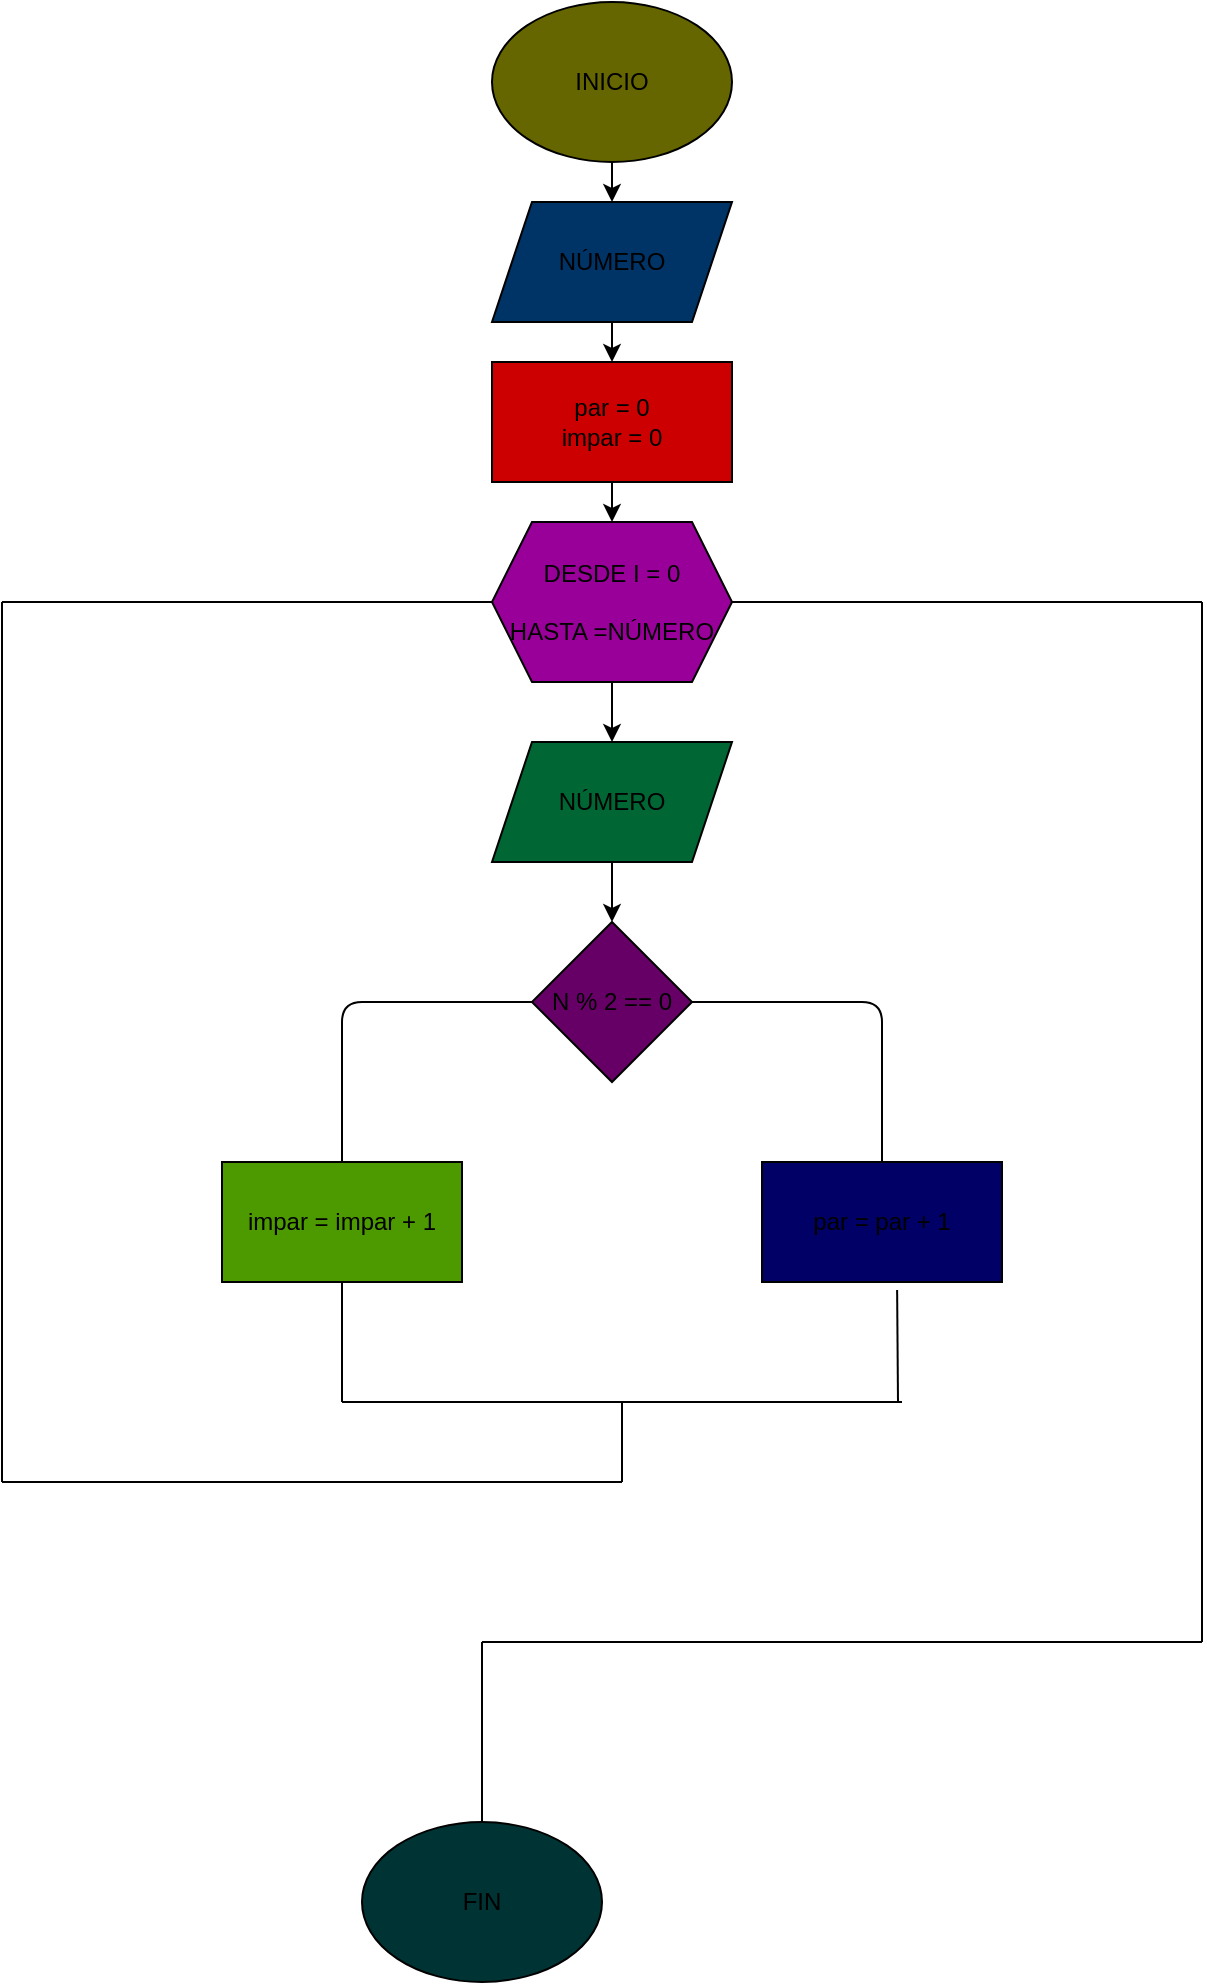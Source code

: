 <mxfile>
    <diagram id="0quYbZmT49Kp47GULsC0" name="Page-1">
        <mxGraphModel dx="986" dy="576" grid="1" gridSize="10" guides="1" tooltips="1" connect="1" arrows="1" fold="1" page="1" pageScale="1" pageWidth="850" pageHeight="1100" math="0" shadow="0">
            <root>
                <mxCell id="0"/>
                <mxCell id="1" parent="0"/>
                <mxCell id="4" value="" style="edgeStyle=none;html=1;exitX=0.5;exitY=1;exitDx=0;exitDy=0;" edge="1" parent="1" source="22" target="3">
                    <mxGeometry relative="1" as="geometry">
                        <mxPoint x="425" y="180" as="sourcePoint"/>
                    </mxGeometry>
                </mxCell>
                <mxCell id="7" value="" style="edgeStyle=none;html=1;" edge="1" parent="1" source="2" target="6">
                    <mxGeometry relative="1" as="geometry"/>
                </mxCell>
                <mxCell id="2" value="INICIO" style="ellipse;whiteSpace=wrap;html=1;fillColor=#666600;" vertex="1" parent="1">
                    <mxGeometry x="365" y="20" width="120" height="80" as="geometry"/>
                </mxCell>
                <mxCell id="11" value="" style="edgeStyle=none;html=1;" edge="1" parent="1" source="3" target="10">
                    <mxGeometry relative="1" as="geometry"/>
                </mxCell>
                <mxCell id="3" value="DESDE I = 0&lt;br&gt;&lt;br&gt;HASTA =NÚMERO&lt;br&gt;" style="shape=hexagon;perimeter=hexagonPerimeter2;whiteSpace=wrap;html=1;fixedSize=1;fillColor=#990099;" vertex="1" parent="1">
                    <mxGeometry x="365" y="280" width="120" height="80" as="geometry"/>
                </mxCell>
                <mxCell id="23" style="edgeStyle=none;html=1;" edge="1" parent="1" source="6" target="22">
                    <mxGeometry relative="1" as="geometry"/>
                </mxCell>
                <mxCell id="6" value="NÚMERO" style="shape=parallelogram;perimeter=parallelogramPerimeter;whiteSpace=wrap;html=1;fixedSize=1;fillColor=#003366;" vertex="1" parent="1">
                    <mxGeometry x="365" y="120" width="120" height="60" as="geometry"/>
                </mxCell>
                <mxCell id="15" value="" style="edgeStyle=none;html=1;" edge="1" parent="1" source="10" target="14">
                    <mxGeometry relative="1" as="geometry"/>
                </mxCell>
                <mxCell id="10" value="NÚMERO" style="shape=parallelogram;perimeter=parallelogramPerimeter;whiteSpace=wrap;html=1;fixedSize=1;fillColor=#006633;" vertex="1" parent="1">
                    <mxGeometry x="365" y="390" width="120" height="60" as="geometry"/>
                </mxCell>
                <mxCell id="14" value="N % 2 == 0" style="rhombus;whiteSpace=wrap;html=1;fillColor=#660066;" vertex="1" parent="1">
                    <mxGeometry x="385" y="480" width="80" height="80" as="geometry"/>
                </mxCell>
                <mxCell id="16" value="" style="endArrow=none;html=1;exitX=1;exitY=0.5;exitDx=0;exitDy=0;" edge="1" parent="1" source="14" target="17">
                    <mxGeometry width="50" height="50" relative="1" as="geometry">
                        <mxPoint x="400" y="600" as="sourcePoint"/>
                        <mxPoint x="450" y="550" as="targetPoint"/>
                        <Array as="points">
                            <mxPoint x="560" y="520"/>
                        </Array>
                    </mxGeometry>
                </mxCell>
                <mxCell id="17" value="par = par + 1" style="rounded=0;whiteSpace=wrap;html=1;fillColor=#000066;" vertex="1" parent="1">
                    <mxGeometry x="500" y="600" width="120" height="60" as="geometry"/>
                </mxCell>
                <mxCell id="20" value="impar = impar + 1" style="rounded=0;whiteSpace=wrap;html=1;fillColor=#4D9900;" vertex="1" parent="1">
                    <mxGeometry x="230" y="600" width="120" height="60" as="geometry"/>
                </mxCell>
                <mxCell id="21" value="" style="endArrow=none;html=1;entryX=0;entryY=0.5;entryDx=0;entryDy=0;exitX=0.5;exitY=0;exitDx=0;exitDy=0;" edge="1" parent="1" source="20" target="14">
                    <mxGeometry width="50" height="50" relative="1" as="geometry">
                        <mxPoint x="315" y="575" as="sourcePoint"/>
                        <mxPoint x="365" y="525" as="targetPoint"/>
                        <Array as="points">
                            <mxPoint x="290" y="520"/>
                        </Array>
                    </mxGeometry>
                </mxCell>
                <mxCell id="22" value="par = 0&lt;br&gt;impar = 0" style="rounded=0;whiteSpace=wrap;html=1;fillColor=#CC0000;" vertex="1" parent="1">
                    <mxGeometry x="365" y="200" width="120" height="60" as="geometry"/>
                </mxCell>
                <mxCell id="24" value="" style="endArrow=none;html=1;entryX=0.563;entryY=1.067;entryDx=0;entryDy=0;entryPerimeter=0;" edge="1" parent="1" target="17">
                    <mxGeometry width="50" height="50" relative="1" as="geometry">
                        <mxPoint x="568" y="720" as="sourcePoint"/>
                        <mxPoint x="450" y="640" as="targetPoint"/>
                    </mxGeometry>
                </mxCell>
                <mxCell id="25" value="" style="endArrow=none;html=1;entryX=0.5;entryY=1;entryDx=0;entryDy=0;" edge="1" parent="1" target="20">
                    <mxGeometry width="50" height="50" relative="1" as="geometry">
                        <mxPoint x="290" y="720" as="sourcePoint"/>
                        <mxPoint x="450" y="640" as="targetPoint"/>
                    </mxGeometry>
                </mxCell>
                <mxCell id="28" value="" style="endArrow=none;html=1;" edge="1" parent="1">
                    <mxGeometry width="50" height="50" relative="1" as="geometry">
                        <mxPoint x="290" y="720" as="sourcePoint"/>
                        <mxPoint x="570" y="720" as="targetPoint"/>
                    </mxGeometry>
                </mxCell>
                <mxCell id="29" value="" style="endArrow=none;html=1;" edge="1" parent="1">
                    <mxGeometry width="50" height="50" relative="1" as="geometry">
                        <mxPoint x="430" y="760" as="sourcePoint"/>
                        <mxPoint x="430" y="720" as="targetPoint"/>
                    </mxGeometry>
                </mxCell>
                <mxCell id="30" value="" style="endArrow=none;html=1;" edge="1" parent="1">
                    <mxGeometry width="50" height="50" relative="1" as="geometry">
                        <mxPoint x="120" y="760" as="sourcePoint"/>
                        <mxPoint x="430" y="760" as="targetPoint"/>
                    </mxGeometry>
                </mxCell>
                <mxCell id="31" value="" style="endArrow=none;html=1;" edge="1" parent="1">
                    <mxGeometry width="50" height="50" relative="1" as="geometry">
                        <mxPoint x="120" y="760" as="sourcePoint"/>
                        <mxPoint x="120" y="320" as="targetPoint"/>
                    </mxGeometry>
                </mxCell>
                <mxCell id="32" value="" style="endArrow=none;html=1;entryX=0;entryY=0.5;entryDx=0;entryDy=0;" edge="1" parent="1" target="3">
                    <mxGeometry width="50" height="50" relative="1" as="geometry">
                        <mxPoint x="120" y="320" as="sourcePoint"/>
                        <mxPoint x="450" y="480" as="targetPoint"/>
                    </mxGeometry>
                </mxCell>
                <mxCell id="33" value="" style="endArrow=none;html=1;exitX=1;exitY=0.5;exitDx=0;exitDy=0;" edge="1" parent="1" source="3">
                    <mxGeometry width="50" height="50" relative="1" as="geometry">
                        <mxPoint x="560" y="410" as="sourcePoint"/>
                        <mxPoint x="720" y="320" as="targetPoint"/>
                    </mxGeometry>
                </mxCell>
                <mxCell id="34" value="" style="endArrow=none;html=1;" edge="1" parent="1">
                    <mxGeometry width="50" height="50" relative="1" as="geometry">
                        <mxPoint x="720" y="840" as="sourcePoint"/>
                        <mxPoint x="720" y="320" as="targetPoint"/>
                    </mxGeometry>
                </mxCell>
                <mxCell id="35" value="" style="endArrow=none;html=1;" edge="1" parent="1">
                    <mxGeometry width="50" height="50" relative="1" as="geometry">
                        <mxPoint x="360" y="840" as="sourcePoint"/>
                        <mxPoint x="720" y="840" as="targetPoint"/>
                    </mxGeometry>
                </mxCell>
                <mxCell id="36" value="" style="endArrow=none;html=1;exitX=0.5;exitY=0;exitDx=0;exitDy=0;" edge="1" parent="1" source="37">
                    <mxGeometry width="50" height="50" relative="1" as="geometry">
                        <mxPoint x="360" y="920" as="sourcePoint"/>
                        <mxPoint x="360" y="840" as="targetPoint"/>
                    </mxGeometry>
                </mxCell>
                <mxCell id="37" value="FIN" style="ellipse;whiteSpace=wrap;html=1;fillColor=#003333;" vertex="1" parent="1">
                    <mxGeometry x="300" y="930" width="120" height="80" as="geometry"/>
                </mxCell>
            </root>
        </mxGraphModel>
    </diagram>
</mxfile>